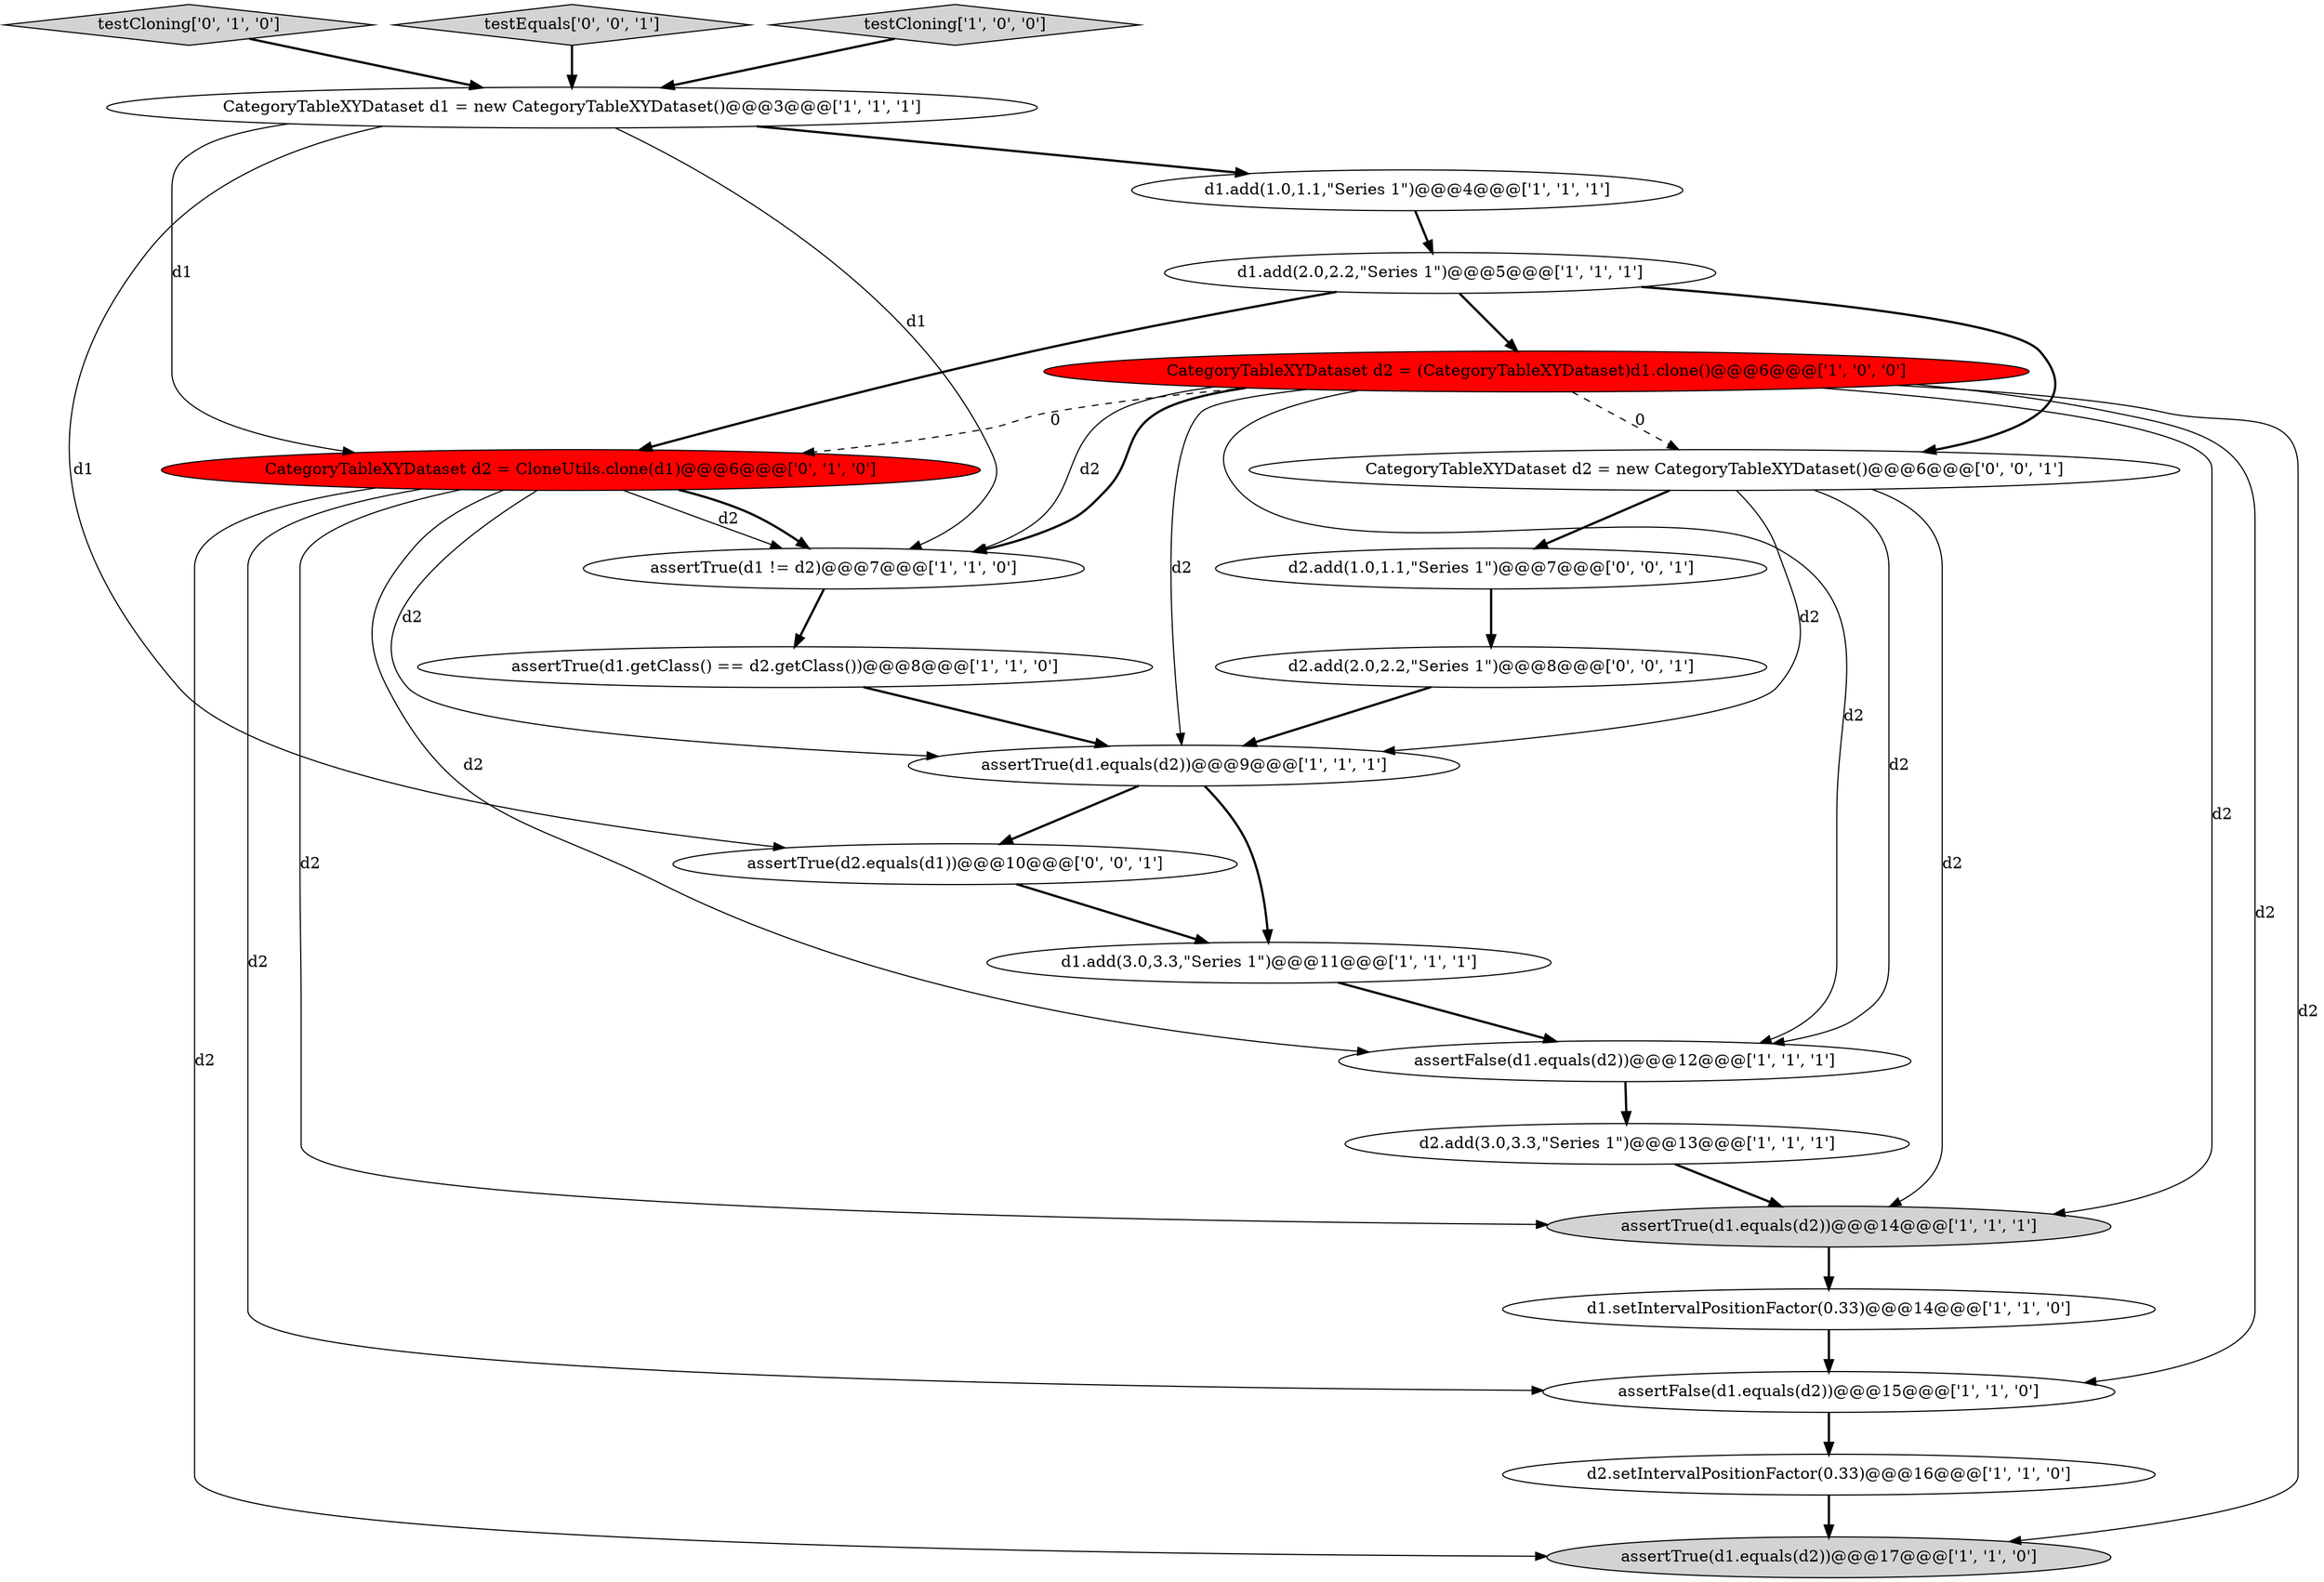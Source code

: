 digraph {
19 [style = filled, label = "d2.add(1.0,1.1,\"Series 1\")@@@7@@@['0', '0', '1']", fillcolor = white, shape = ellipse image = "AAA0AAABBB3BBB"];
6 [style = filled, label = "assertFalse(d1.equals(d2))@@@15@@@['1', '1', '0']", fillcolor = white, shape = ellipse image = "AAA0AAABBB1BBB"];
13 [style = filled, label = "assertTrue(d1.equals(d2))@@@14@@@['1', '1', '1']", fillcolor = lightgray, shape = ellipse image = "AAA0AAABBB1BBB"];
14 [style = filled, label = "d2.setIntervalPositionFactor(0.33)@@@16@@@['1', '1', '0']", fillcolor = white, shape = ellipse image = "AAA0AAABBB1BBB"];
4 [style = filled, label = "d1.add(1.0,1.1,\"Series 1\")@@@4@@@['1', '1', '1']", fillcolor = white, shape = ellipse image = "AAA0AAABBB1BBB"];
15 [style = filled, label = "d1.setIntervalPositionFactor(0.33)@@@14@@@['1', '1', '0']", fillcolor = white, shape = ellipse image = "AAA0AAABBB1BBB"];
22 [style = filled, label = "assertTrue(d2.equals(d1))@@@10@@@['0', '0', '1']", fillcolor = white, shape = ellipse image = "AAA0AAABBB3BBB"];
17 [style = filled, label = "testCloning['0', '1', '0']", fillcolor = lightgray, shape = diamond image = "AAA0AAABBB2BBB"];
3 [style = filled, label = "assertFalse(d1.equals(d2))@@@12@@@['1', '1', '1']", fillcolor = white, shape = ellipse image = "AAA0AAABBB1BBB"];
10 [style = filled, label = "d1.add(3.0,3.3,\"Series 1\")@@@11@@@['1', '1', '1']", fillcolor = white, shape = ellipse image = "AAA0AAABBB1BBB"];
2 [style = filled, label = "assertTrue(d1.equals(d2))@@@9@@@['1', '1', '1']", fillcolor = white, shape = ellipse image = "AAA0AAABBB1BBB"];
0 [style = filled, label = "CategoryTableXYDataset d1 = new CategoryTableXYDataset()@@@3@@@['1', '1', '1']", fillcolor = white, shape = ellipse image = "AAA0AAABBB1BBB"];
21 [style = filled, label = "d2.add(2.0,2.2,\"Series 1\")@@@8@@@['0', '0', '1']", fillcolor = white, shape = ellipse image = "AAA0AAABBB3BBB"];
18 [style = filled, label = "testEquals['0', '0', '1']", fillcolor = lightgray, shape = diamond image = "AAA0AAABBB3BBB"];
20 [style = filled, label = "CategoryTableXYDataset d2 = new CategoryTableXYDataset()@@@6@@@['0', '0', '1']", fillcolor = white, shape = ellipse image = "AAA0AAABBB3BBB"];
11 [style = filled, label = "assertTrue(d1.equals(d2))@@@17@@@['1', '1', '0']", fillcolor = lightgray, shape = ellipse image = "AAA0AAABBB1BBB"];
12 [style = filled, label = "assertTrue(d1 != d2)@@@7@@@['1', '1', '0']", fillcolor = white, shape = ellipse image = "AAA0AAABBB1BBB"];
7 [style = filled, label = "testCloning['1', '0', '0']", fillcolor = lightgray, shape = diamond image = "AAA0AAABBB1BBB"];
8 [style = filled, label = "CategoryTableXYDataset d2 = (CategoryTableXYDataset)d1.clone()@@@6@@@['1', '0', '0']", fillcolor = red, shape = ellipse image = "AAA1AAABBB1BBB"];
16 [style = filled, label = "CategoryTableXYDataset d2 = CloneUtils.clone(d1)@@@6@@@['0', '1', '0']", fillcolor = red, shape = ellipse image = "AAA1AAABBB2BBB"];
9 [style = filled, label = "assertTrue(d1.getClass() == d2.getClass())@@@8@@@['1', '1', '0']", fillcolor = white, shape = ellipse image = "AAA0AAABBB1BBB"];
1 [style = filled, label = "d2.add(3.0,3.3,\"Series 1\")@@@13@@@['1', '1', '1']", fillcolor = white, shape = ellipse image = "AAA0AAABBB1BBB"];
5 [style = filled, label = "d1.add(2.0,2.2,\"Series 1\")@@@5@@@['1', '1', '1']", fillcolor = white, shape = ellipse image = "AAA0AAABBB1BBB"];
5->8 [style = bold, label=""];
8->16 [style = dashed, label="0"];
3->1 [style = bold, label=""];
5->20 [style = bold, label=""];
9->2 [style = bold, label=""];
0->22 [style = solid, label="d1"];
8->13 [style = solid, label="d2"];
8->20 [style = dashed, label="0"];
10->3 [style = bold, label=""];
15->6 [style = bold, label=""];
7->0 [style = bold, label=""];
8->3 [style = solid, label="d2"];
12->9 [style = bold, label=""];
2->10 [style = bold, label=""];
0->16 [style = solid, label="d1"];
1->13 [style = bold, label=""];
16->6 [style = solid, label="d2"];
0->12 [style = solid, label="d1"];
21->2 [style = bold, label=""];
8->11 [style = solid, label="d2"];
6->14 [style = bold, label=""];
5->16 [style = bold, label=""];
8->12 [style = solid, label="d2"];
16->13 [style = solid, label="d2"];
8->6 [style = solid, label="d2"];
20->13 [style = solid, label="d2"];
17->0 [style = bold, label=""];
16->2 [style = solid, label="d2"];
16->11 [style = solid, label="d2"];
0->4 [style = bold, label=""];
16->3 [style = solid, label="d2"];
20->2 [style = solid, label="d2"];
22->10 [style = bold, label=""];
16->12 [style = solid, label="d2"];
8->2 [style = solid, label="d2"];
13->15 [style = bold, label=""];
20->3 [style = solid, label="d2"];
2->22 [style = bold, label=""];
20->19 [style = bold, label=""];
14->11 [style = bold, label=""];
4->5 [style = bold, label=""];
16->12 [style = bold, label=""];
18->0 [style = bold, label=""];
8->12 [style = bold, label=""];
19->21 [style = bold, label=""];
}
